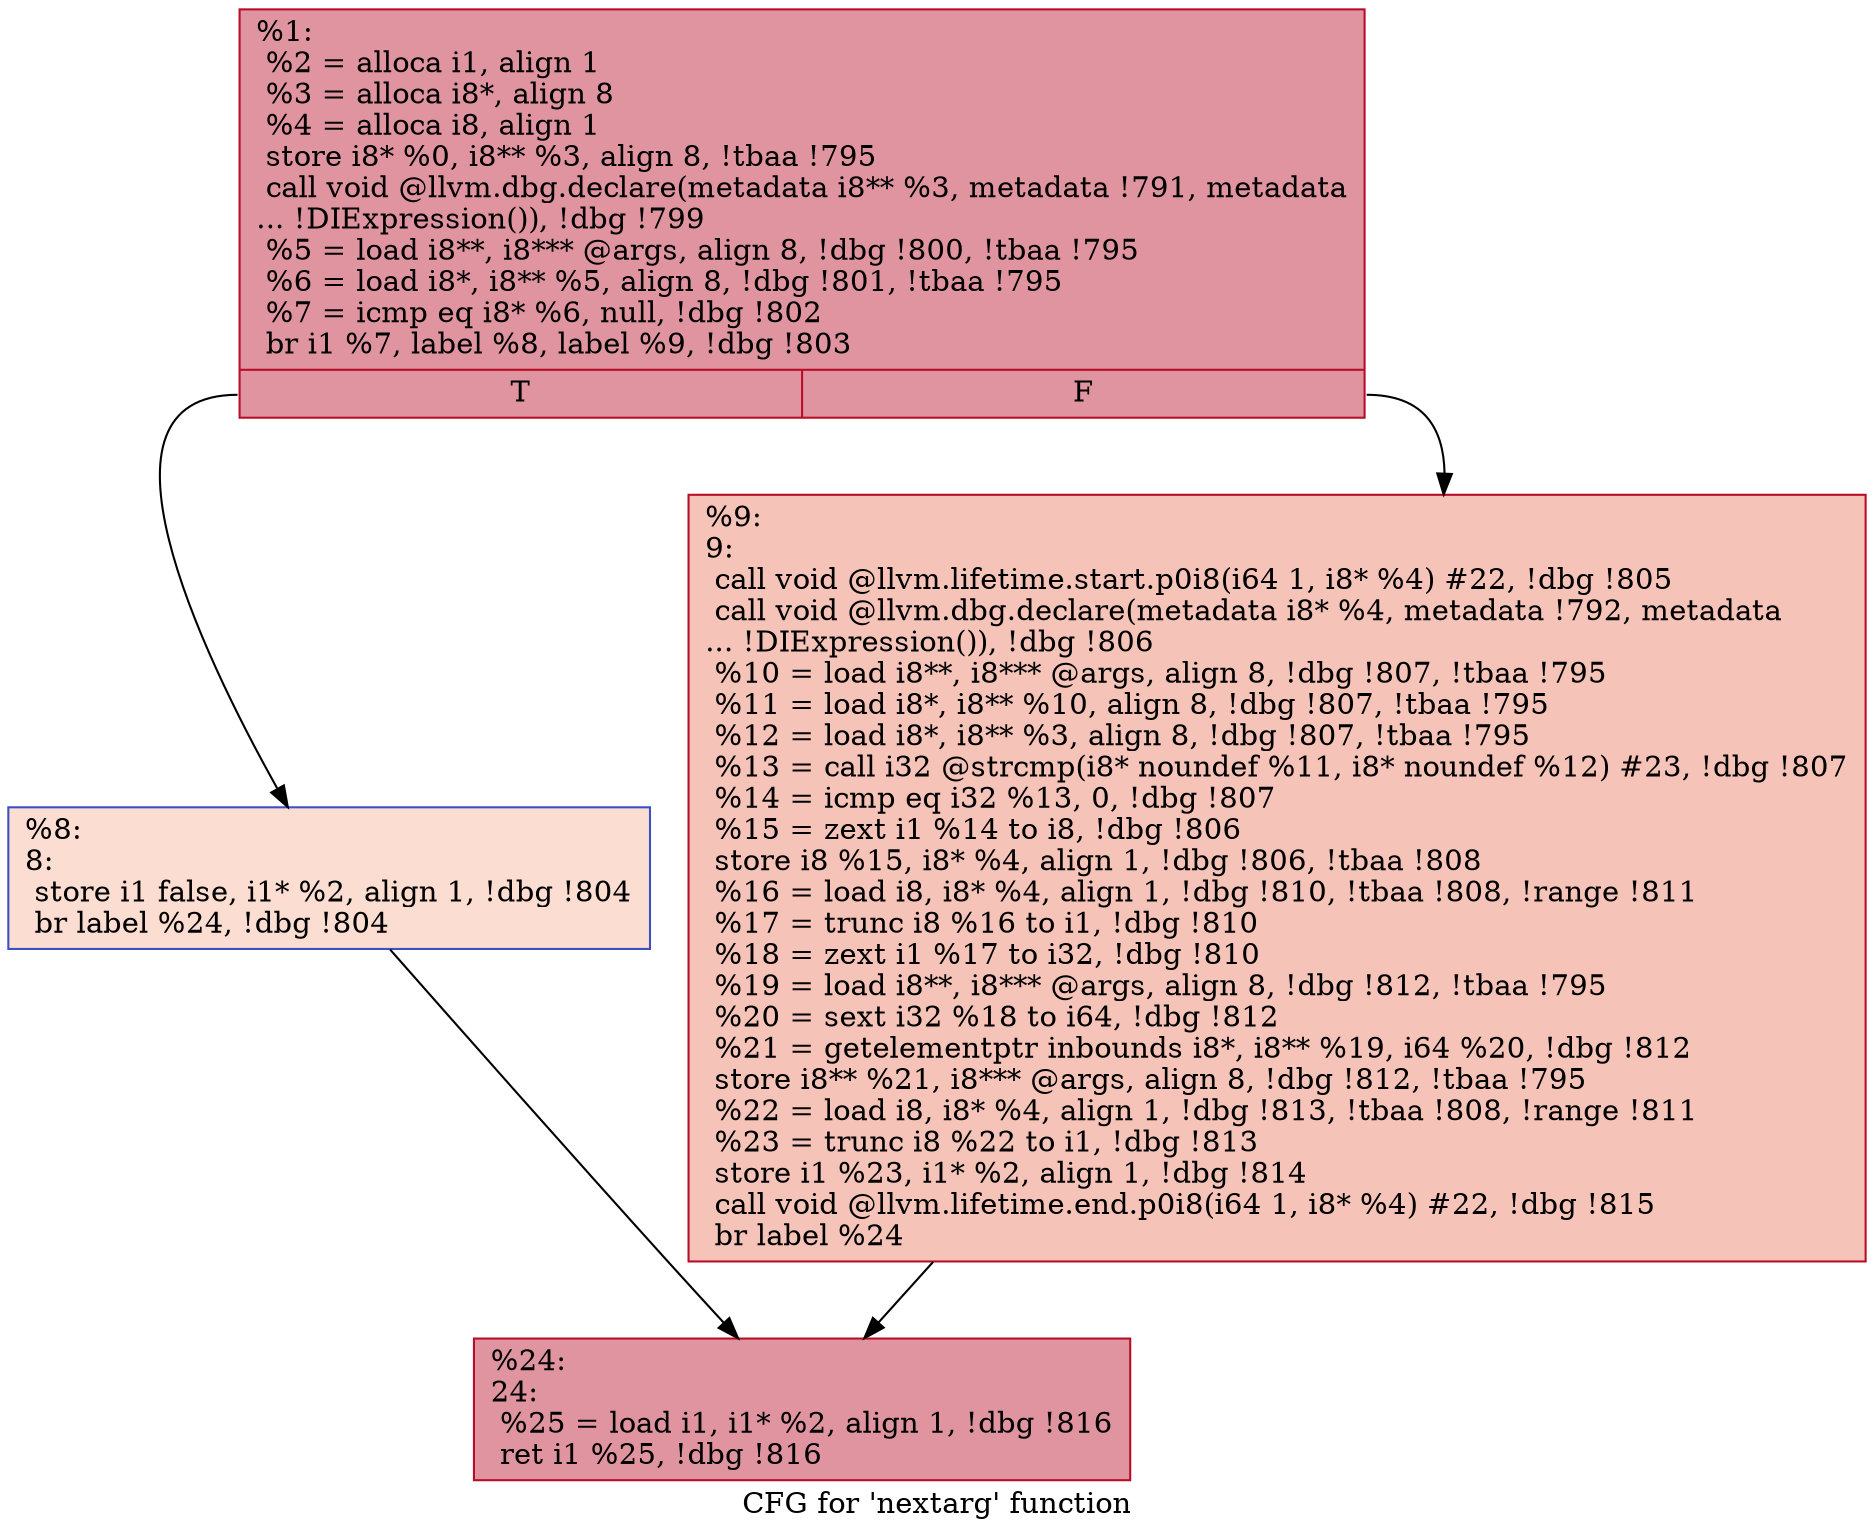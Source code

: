 digraph "CFG for 'nextarg' function" {
	label="CFG for 'nextarg' function";

	Node0x24ee920 [shape=record,color="#b70d28ff", style=filled, fillcolor="#b70d2870",label="{%1:\l  %2 = alloca i1, align 1\l  %3 = alloca i8*, align 8\l  %4 = alloca i8, align 1\l  store i8* %0, i8** %3, align 8, !tbaa !795\l  call void @llvm.dbg.declare(metadata i8** %3, metadata !791, metadata\l... !DIExpression()), !dbg !799\l  %5 = load i8**, i8*** @args, align 8, !dbg !800, !tbaa !795\l  %6 = load i8*, i8** %5, align 8, !dbg !801, !tbaa !795\l  %7 = icmp eq i8* %6, null, !dbg !802\l  br i1 %7, label %8, label %9, !dbg !803\l|{<s0>T|<s1>F}}"];
	Node0x24ee920:s0 -> Node0x24eea20;
	Node0x24ee920:s1 -> Node0x24eea70;
	Node0x24eea20 [shape=record,color="#3d50c3ff", style=filled, fillcolor="#f7b39670",label="{%8:\l8:                                                \l  store i1 false, i1* %2, align 1, !dbg !804\l  br label %24, !dbg !804\l}"];
	Node0x24eea20 -> Node0x24eeac0;
	Node0x24eea70 [shape=record,color="#b70d28ff", style=filled, fillcolor="#e8765c70",label="{%9:\l9:                                                \l  call void @llvm.lifetime.start.p0i8(i64 1, i8* %4) #22, !dbg !805\l  call void @llvm.dbg.declare(metadata i8* %4, metadata !792, metadata\l... !DIExpression()), !dbg !806\l  %10 = load i8**, i8*** @args, align 8, !dbg !807, !tbaa !795\l  %11 = load i8*, i8** %10, align 8, !dbg !807, !tbaa !795\l  %12 = load i8*, i8** %3, align 8, !dbg !807, !tbaa !795\l  %13 = call i32 @strcmp(i8* noundef %11, i8* noundef %12) #23, !dbg !807\l  %14 = icmp eq i32 %13, 0, !dbg !807\l  %15 = zext i1 %14 to i8, !dbg !806\l  store i8 %15, i8* %4, align 1, !dbg !806, !tbaa !808\l  %16 = load i8, i8* %4, align 1, !dbg !810, !tbaa !808, !range !811\l  %17 = trunc i8 %16 to i1, !dbg !810\l  %18 = zext i1 %17 to i32, !dbg !810\l  %19 = load i8**, i8*** @args, align 8, !dbg !812, !tbaa !795\l  %20 = sext i32 %18 to i64, !dbg !812\l  %21 = getelementptr inbounds i8*, i8** %19, i64 %20, !dbg !812\l  store i8** %21, i8*** @args, align 8, !dbg !812, !tbaa !795\l  %22 = load i8, i8* %4, align 1, !dbg !813, !tbaa !808, !range !811\l  %23 = trunc i8 %22 to i1, !dbg !813\l  store i1 %23, i1* %2, align 1, !dbg !814\l  call void @llvm.lifetime.end.p0i8(i64 1, i8* %4) #22, !dbg !815\l  br label %24\l}"];
	Node0x24eea70 -> Node0x24eeac0;
	Node0x24eeac0 [shape=record,color="#b70d28ff", style=filled, fillcolor="#b70d2870",label="{%24:\l24:                                               \l  %25 = load i1, i1* %2, align 1, !dbg !816\l  ret i1 %25, !dbg !816\l}"];
}
